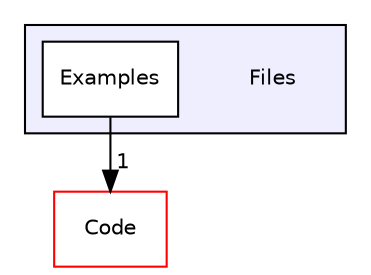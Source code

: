 digraph "Files" {
  compound=true
  node [ fontsize="10", fontname="Helvetica"];
  edge [ labelfontsize="10", labelfontname="Helvetica"];
  subgraph clusterdir_44a54ce2d5826144d7f0e97fbac5bcd2 {
    graph [ bgcolor="#eeeeff", pencolor="black", label="" URL="dir_44a54ce2d5826144d7f0e97fbac5bcd2.html"];
    dir_44a54ce2d5826144d7f0e97fbac5bcd2 [shape=plaintext label="Files"];
    dir_01d7c7c54b0bcbede2654939a60e8568 [shape=box label="Examples" color="black" fillcolor="white" style="filled" URL="dir_01d7c7c54b0bcbede2654939a60e8568.html"];
  }
  dir_23fdee2f6995db16c755697cdf620cf4 [shape=box label="Code" fillcolor="white" style="filled" color="red" URL="dir_23fdee2f6995db16c755697cdf620cf4.html"];
  dir_01d7c7c54b0bcbede2654939a60e8568->dir_23fdee2f6995db16c755697cdf620cf4 [headlabel="1", labeldistance=1.5 headhref="dir_000003_000000.html"];
}
